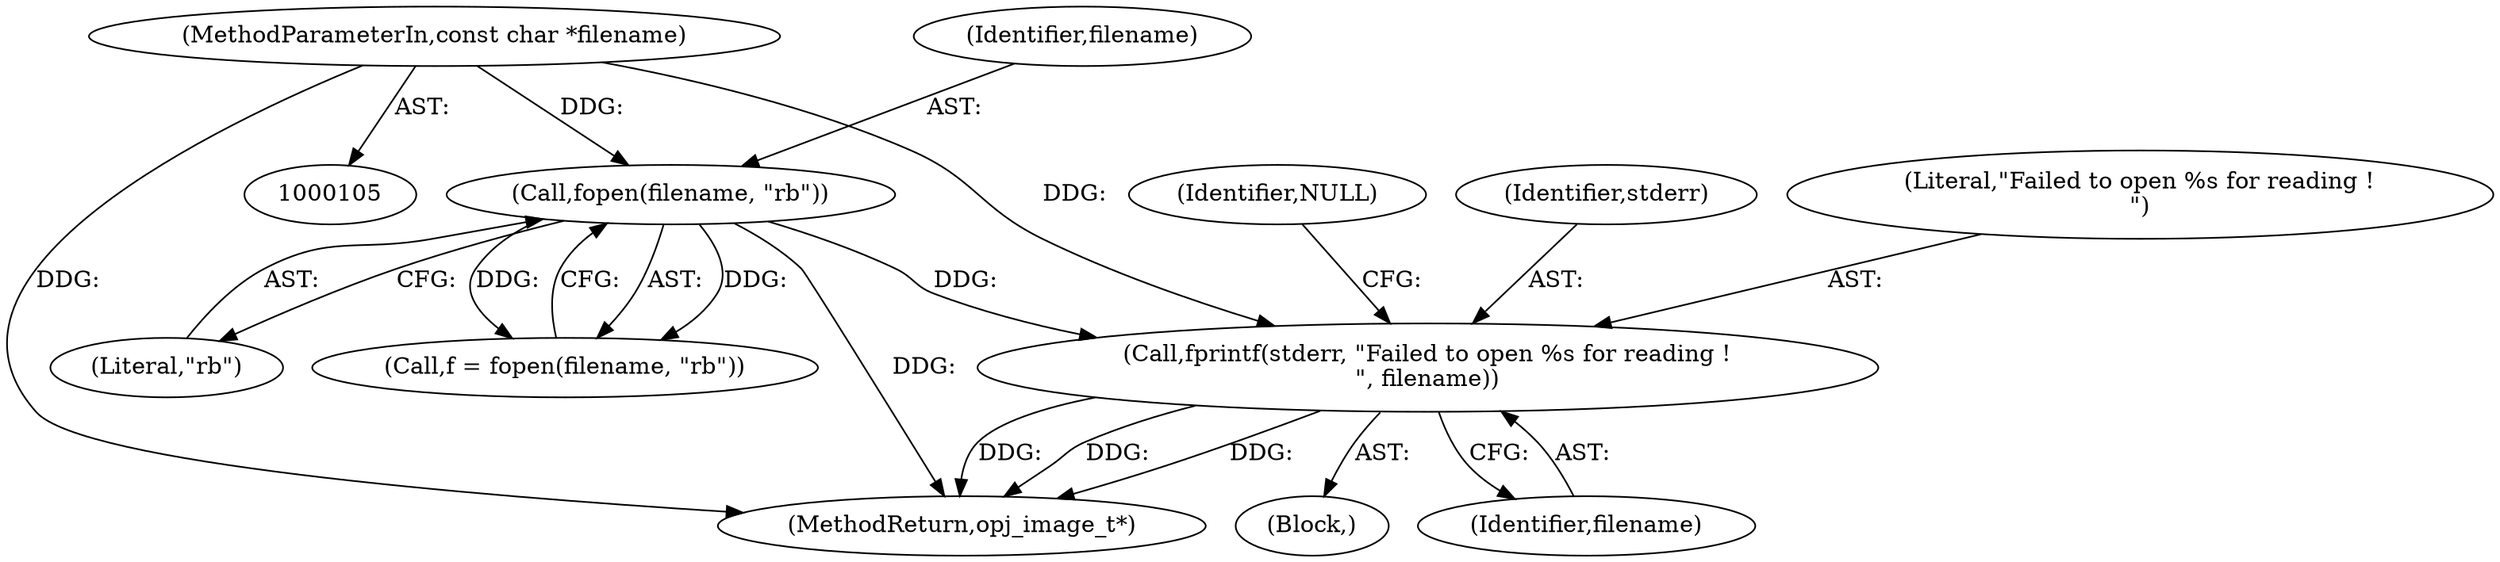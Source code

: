 digraph "0_openjpeg_e5285319229a5d77bf316bb0d3a6cbd3cb8666d9@API" {
"1000163" [label="(Call,fprintf(stderr, \"Failed to open %s for reading !\n\", filename))"];
"1000156" [label="(Call,fopen(filename, \"rb\"))"];
"1000106" [label="(MethodParameterIn,const char *filename)"];
"1000156" [label="(Call,fopen(filename, \"rb\"))"];
"1000665" [label="(MethodReturn,opj_image_t*)"];
"1000162" [label="(Block,)"];
"1000168" [label="(Identifier,NULL)"];
"1000154" [label="(Call,f = fopen(filename, \"rb\"))"];
"1000166" [label="(Identifier,filename)"];
"1000164" [label="(Identifier,stderr)"];
"1000158" [label="(Literal,\"rb\")"];
"1000106" [label="(MethodParameterIn,const char *filename)"];
"1000165" [label="(Literal,\"Failed to open %s for reading !\n\")"];
"1000163" [label="(Call,fprintf(stderr, \"Failed to open %s for reading !\n\", filename))"];
"1000157" [label="(Identifier,filename)"];
"1000163" -> "1000162"  [label="AST: "];
"1000163" -> "1000166"  [label="CFG: "];
"1000164" -> "1000163"  [label="AST: "];
"1000165" -> "1000163"  [label="AST: "];
"1000166" -> "1000163"  [label="AST: "];
"1000168" -> "1000163"  [label="CFG: "];
"1000163" -> "1000665"  [label="DDG: "];
"1000163" -> "1000665"  [label="DDG: "];
"1000163" -> "1000665"  [label="DDG: "];
"1000156" -> "1000163"  [label="DDG: "];
"1000106" -> "1000163"  [label="DDG: "];
"1000156" -> "1000154"  [label="AST: "];
"1000156" -> "1000158"  [label="CFG: "];
"1000157" -> "1000156"  [label="AST: "];
"1000158" -> "1000156"  [label="AST: "];
"1000154" -> "1000156"  [label="CFG: "];
"1000156" -> "1000665"  [label="DDG: "];
"1000156" -> "1000154"  [label="DDG: "];
"1000156" -> "1000154"  [label="DDG: "];
"1000106" -> "1000156"  [label="DDG: "];
"1000106" -> "1000105"  [label="AST: "];
"1000106" -> "1000665"  [label="DDG: "];
}
